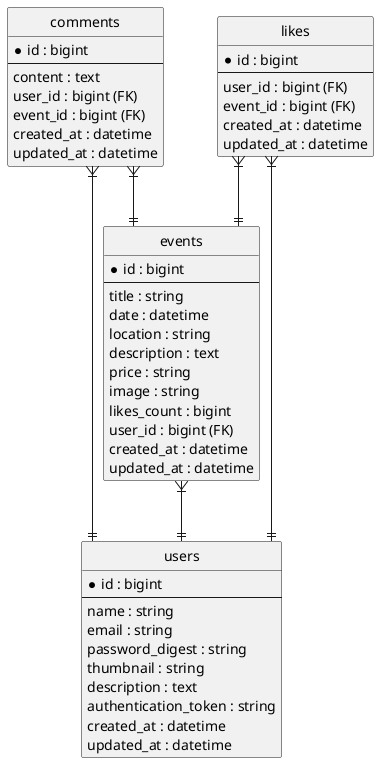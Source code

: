 @startuml
hide circle
hide methods
skinparam linetype ortho

entity comments {
  *id : bigint
  --
  content : text
  user_id : bigint (FK)
  event_id : bigint (FK)
  created_at : datetime
  updated_at : datetime
}

entity events {
  *id : bigint
  --
  title : string
  date : datetime
  location : string
  description : text
  price : string
  image : string
  likes_count : bigint
  user_id : bigint (FK)
  created_at : datetime
  updated_at : datetime
}

entity likes {
  *id : bigint
  --
  user_id : bigint (FK)
  event_id : bigint (FK)
  created_at : datetime
  updated_at : datetime
}

entity users {
  *id : bigint
  --
  name : string
  email : string
  password_digest : string
  thumbnail : string
  description : text
  authentication_token : string
  created_at : datetime
  updated_at : datetime
}


comments }|--|| events
comments }|--|| users

likes }|--|| events
likes }|--|| users

events }|--|| users

@enduml